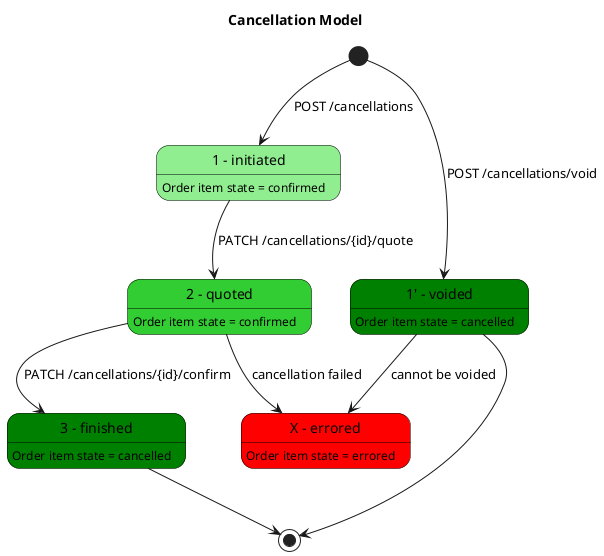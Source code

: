 @startuml

' in order to change this diagram, please got to http://www.planttext.com
skinparam state {
  StartColor Black
  EndColor Black
  BackgroundColor LightYellow
  BackgroundColor<<Initiated>> LightGreen
  BackgroundColor<<Quoted>> LimeGreen
  BackgroundColor<<Confirmed>> Green
  BackgroundColor<<Voided>> Green
  BackgroundColor<<Errored>> Red
  BorderColor Black
  FontName Impact
}
title Cancellation Model
state "1 - initiated" as Initiated<<Initiated>>
Initiated: Order item state = confirmed
state "2 - quoted" as Quoted <<Quoted>>
Quoted: Order item state = confirmed
state "3 - finished" as Confirmed <<Confirmed>>
Confirmed: Order item state = cancelled    
state "X - errored" as Errored <<Errored>>
Errored: Order item state = errored    
state "1' - voided" as Voided <<Voided>>
Voided: Order item state = cancelled

' non nominal case
Quoted --> Errored : cancellation failed
Voided --> Errored : cannot be voided

[*] -down->Initiated: POST /cancellations
Initiated -down-> Quoted : PATCH /cancellations/{id}/quote
Quoted -down-> Confirmed : PATCH /cancellations/{id}/confirm
Confirmed -down-> [*]
[*] -down->Voided: POST /cancellations/void
Voided -down-> [*]

@enduml
